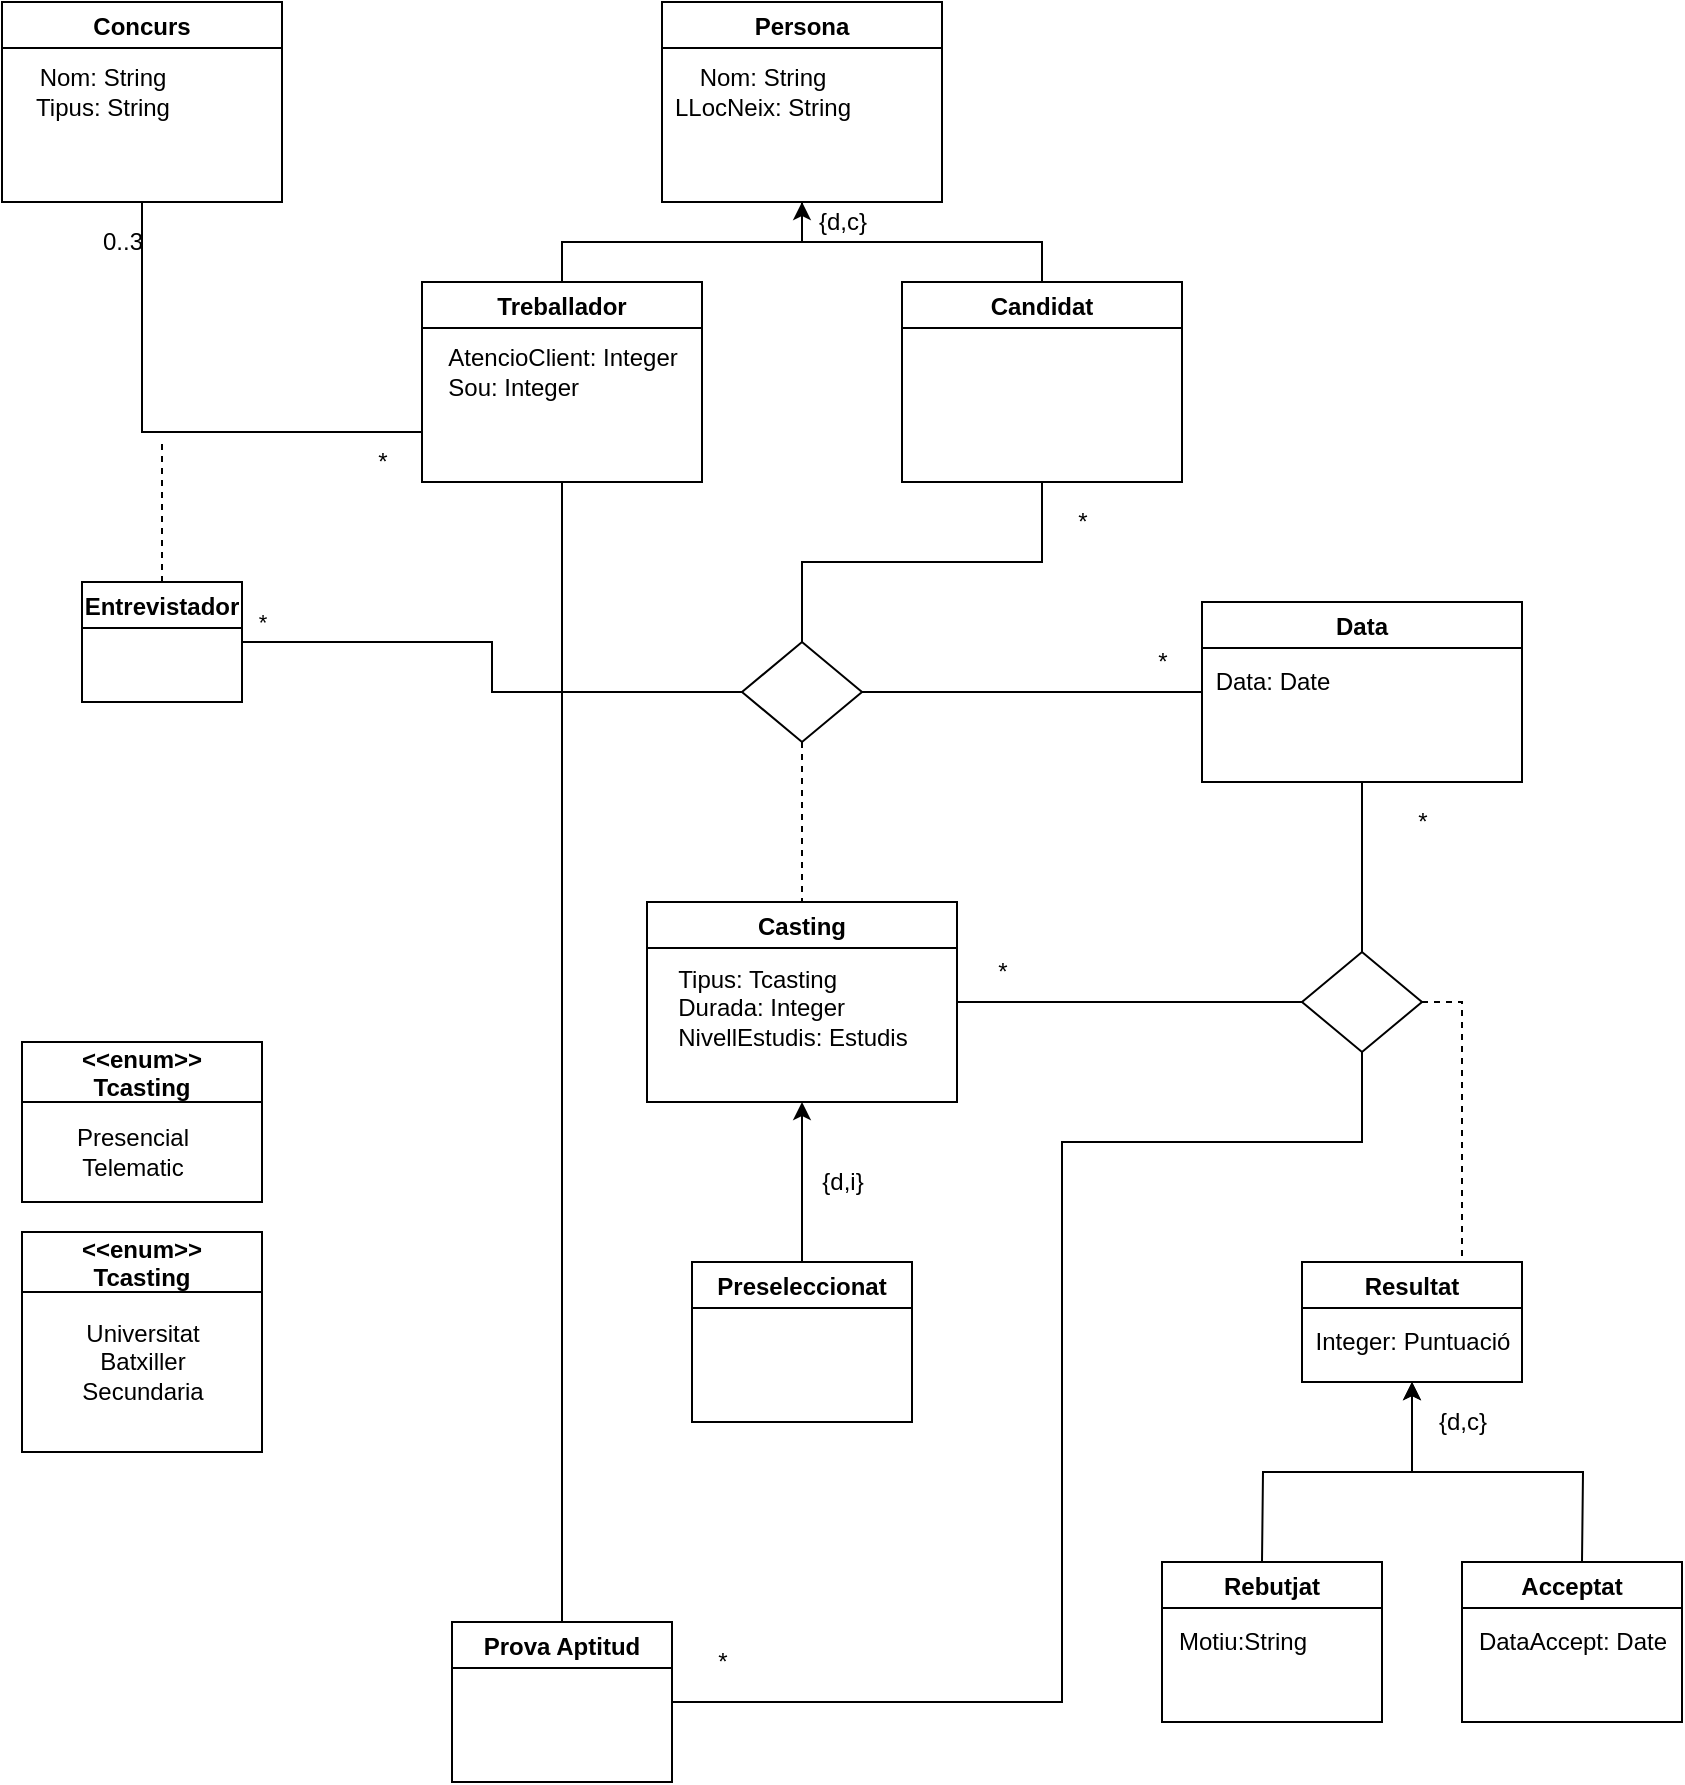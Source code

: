 <mxfile version="17.1.3" type="device"><diagram id="DX-T3Eyf4bjvWOuWtmWg" name="Page-1"><mxGraphModel dx="1422" dy="754" grid="1" gridSize="10" guides="1" tooltips="1" connect="1" arrows="1" fold="1" page="1" pageScale="1" pageWidth="850" pageHeight="1100" math="0" shadow="0"><root><mxCell id="0"/><mxCell id="1" parent="0"/><mxCell id="llkHtwb8STR6CKYb-x6o-57" style="edgeStyle=orthogonalEdgeStyle;rounded=0;orthogonalLoop=1;jettySize=auto;html=1;exitX=0.5;exitY=1;exitDx=0;exitDy=0;entryX=0;entryY=0.75;entryDx=0;entryDy=0;startArrow=none;startFill=0;endArrow=none;endFill=0;" edge="1" parent="1" source="llkHtwb8STR6CKYb-x6o-50" target="llkHtwb8STR6CKYb-x6o-55"><mxGeometry relative="1" as="geometry"/></mxCell><mxCell id="llkHtwb8STR6CKYb-x6o-50" value="Concurs" style="swimlane;" vertex="1" parent="1"><mxGeometry x="40" y="40" width="140" height="100" as="geometry"/></mxCell><mxCell id="llkHtwb8STR6CKYb-x6o-51" value="Nom: String&lt;br&gt;Tipus: String" style="text;html=1;align=center;verticalAlign=middle;resizable=0;points=[];autosize=1;strokeColor=none;fillColor=none;" vertex="1" parent="llkHtwb8STR6CKYb-x6o-50"><mxGeometry x="10" y="30" width="80" height="30" as="geometry"/></mxCell><mxCell id="llkHtwb8STR6CKYb-x6o-54" style="edgeStyle=orthogonalEdgeStyle;rounded=0;orthogonalLoop=1;jettySize=auto;html=1;exitX=0.5;exitY=1;exitDx=0;exitDy=0;startArrow=classic;startFill=1;endArrow=none;endFill=0;entryX=0.5;entryY=0;entryDx=0;entryDy=0;" edge="1" parent="1" source="llkHtwb8STR6CKYb-x6o-52" target="llkHtwb8STR6CKYb-x6o-55"><mxGeometry relative="1" as="geometry"><mxPoint x="330" y="200" as="targetPoint"/></mxGeometry></mxCell><mxCell id="llkHtwb8STR6CKYb-x6o-60" style="edgeStyle=orthogonalEdgeStyle;rounded=0;orthogonalLoop=1;jettySize=auto;html=1;exitX=0.5;exitY=1;exitDx=0;exitDy=0;startArrow=none;startFill=0;endArrow=none;endFill=0;entryX=0.5;entryY=0;entryDx=0;entryDy=0;" edge="1" parent="1" source="llkHtwb8STR6CKYb-x6o-52" target="llkHtwb8STR6CKYb-x6o-61"><mxGeometry relative="1" as="geometry"><mxPoint x="560" y="180" as="targetPoint"/></mxGeometry></mxCell><mxCell id="llkHtwb8STR6CKYb-x6o-52" value="Persona" style="swimlane;" vertex="1" parent="1"><mxGeometry x="370" y="40" width="140" height="100" as="geometry"/></mxCell><mxCell id="llkHtwb8STR6CKYb-x6o-53" value="Nom: String&lt;br&gt;LLocNeix: String" style="text;html=1;align=center;verticalAlign=middle;resizable=0;points=[];autosize=1;strokeColor=none;fillColor=none;" vertex="1" parent="llkHtwb8STR6CKYb-x6o-52"><mxGeometry y="30" width="100" height="30" as="geometry"/></mxCell><mxCell id="llkHtwb8STR6CKYb-x6o-86" style="edgeStyle=orthogonalEdgeStyle;rounded=0;orthogonalLoop=1;jettySize=auto;html=1;exitX=0.5;exitY=1;exitDx=0;exitDy=0;startArrow=none;startFill=0;endArrow=none;endFill=0;entryX=0.5;entryY=0;entryDx=0;entryDy=0;" edge="1" parent="1" source="llkHtwb8STR6CKYb-x6o-55" target="llkHtwb8STR6CKYb-x6o-92"><mxGeometry relative="1" as="geometry"><mxPoint x="290" y="856" as="targetPoint"/></mxGeometry></mxCell><mxCell id="llkHtwb8STR6CKYb-x6o-55" value="Treballador" style="swimlane;" vertex="1" parent="1"><mxGeometry x="250" y="180" width="140" height="100" as="geometry"/></mxCell><mxCell id="llkHtwb8STR6CKYb-x6o-56" value="&lt;div style=&quot;text-align: justify&quot;&gt;&lt;span&gt;AtencioClient: Integer&lt;/span&gt;&lt;/div&gt;&lt;div style=&quot;text-align: justify&quot;&gt;&lt;span&gt;Sou: Integer&lt;/span&gt;&lt;/div&gt;" style="text;html=1;align=center;verticalAlign=middle;resizable=0;points=[];autosize=1;strokeColor=none;fillColor=none;" vertex="1" parent="llkHtwb8STR6CKYb-x6o-55"><mxGeometry x="5" y="30" width="130" height="30" as="geometry"/></mxCell><mxCell id="llkHtwb8STR6CKYb-x6o-58" value="0..3" style="text;html=1;align=center;verticalAlign=middle;resizable=0;points=[];autosize=1;strokeColor=none;fillColor=none;" vertex="1" parent="1"><mxGeometry x="80" y="150" width="40" height="20" as="geometry"/></mxCell><mxCell id="llkHtwb8STR6CKYb-x6o-59" value="*" style="text;html=1;align=center;verticalAlign=middle;resizable=0;points=[];autosize=1;strokeColor=none;fillColor=none;" vertex="1" parent="1"><mxGeometry x="220" y="260" width="20" height="20" as="geometry"/></mxCell><mxCell id="llkHtwb8STR6CKYb-x6o-66" style="edgeStyle=orthogonalEdgeStyle;rounded=0;orthogonalLoop=1;jettySize=auto;html=1;exitX=0.5;exitY=1;exitDx=0;exitDy=0;entryX=0.5;entryY=0;entryDx=0;entryDy=0;startArrow=none;startFill=0;endArrow=none;endFill=0;" edge="1" parent="1" source="llkHtwb8STR6CKYb-x6o-61" target="llkHtwb8STR6CKYb-x6o-65"><mxGeometry relative="1" as="geometry"/></mxCell><mxCell id="llkHtwb8STR6CKYb-x6o-61" value="Candidat" style="swimlane;" vertex="1" parent="1"><mxGeometry x="490" y="180" width="140" height="100" as="geometry"/></mxCell><mxCell id="llkHtwb8STR6CKYb-x6o-64" style="edgeStyle=orthogonalEdgeStyle;rounded=0;orthogonalLoop=1;jettySize=auto;html=1;exitX=0.5;exitY=0;exitDx=0;exitDy=0;startArrow=none;startFill=0;endArrow=none;endFill=0;dashed=1;" edge="1" parent="1" source="llkHtwb8STR6CKYb-x6o-63"><mxGeometry relative="1" as="geometry"><mxPoint x="120" y="260" as="targetPoint"/></mxGeometry></mxCell><mxCell id="llkHtwb8STR6CKYb-x6o-67" style="edgeStyle=orthogonalEdgeStyle;rounded=0;orthogonalLoop=1;jettySize=auto;html=1;exitX=1;exitY=0.5;exitDx=0;exitDy=0;entryX=0;entryY=0.5;entryDx=0;entryDy=0;startArrow=none;startFill=0;endArrow=none;endFill=0;" edge="1" parent="1" source="llkHtwb8STR6CKYb-x6o-63" target="llkHtwb8STR6CKYb-x6o-65"><mxGeometry relative="1" as="geometry"/></mxCell><mxCell id="llkHtwb8STR6CKYb-x6o-107" value="*" style="edgeLabel;html=1;align=center;verticalAlign=middle;resizable=0;points=[];" vertex="1" connectable="0" parent="llkHtwb8STR6CKYb-x6o-67"><mxGeometry x="-0.651" y="9" relative="1" as="geometry"><mxPoint x="-38" y="-1" as="offset"/></mxGeometry></mxCell><mxCell id="llkHtwb8STR6CKYb-x6o-63" value="Entrevistador" style="swimlane;" vertex="1" parent="1"><mxGeometry x="80" y="330" width="80" height="60" as="geometry"/></mxCell><mxCell id="llkHtwb8STR6CKYb-x6o-68" style="edgeStyle=orthogonalEdgeStyle;rounded=0;orthogonalLoop=1;jettySize=auto;html=1;exitX=1;exitY=0.5;exitDx=0;exitDy=0;startArrow=none;startFill=0;endArrow=none;endFill=0;entryX=0;entryY=0.5;entryDx=0;entryDy=0;" edge="1" parent="1" source="llkHtwb8STR6CKYb-x6o-65" target="llkHtwb8STR6CKYb-x6o-69"><mxGeometry relative="1" as="geometry"><mxPoint x="660" y="385" as="targetPoint"/></mxGeometry></mxCell><mxCell id="llkHtwb8STR6CKYb-x6o-71" style="edgeStyle=orthogonalEdgeStyle;rounded=0;orthogonalLoop=1;jettySize=auto;html=1;exitX=0.5;exitY=1;exitDx=0;exitDy=0;startArrow=none;startFill=0;endArrow=none;endFill=0;entryX=0.5;entryY=0;entryDx=0;entryDy=0;dashed=1;" edge="1" parent="1" source="llkHtwb8STR6CKYb-x6o-65" target="llkHtwb8STR6CKYb-x6o-72"><mxGeometry relative="1" as="geometry"><mxPoint x="440" y="460" as="targetPoint"/></mxGeometry></mxCell><mxCell id="llkHtwb8STR6CKYb-x6o-65" value="" style="rhombus;whiteSpace=wrap;html=1;" vertex="1" parent="1"><mxGeometry x="410" y="360" width="60" height="50" as="geometry"/></mxCell><mxCell id="llkHtwb8STR6CKYb-x6o-83" style="edgeStyle=orthogonalEdgeStyle;rounded=0;orthogonalLoop=1;jettySize=auto;html=1;exitX=0.5;exitY=1;exitDx=0;exitDy=0;entryX=0.5;entryY=0;entryDx=0;entryDy=0;startArrow=none;startFill=0;endArrow=none;endFill=0;" edge="1" parent="1" source="llkHtwb8STR6CKYb-x6o-69" target="llkHtwb8STR6CKYb-x6o-81"><mxGeometry relative="1" as="geometry"/></mxCell><mxCell id="llkHtwb8STR6CKYb-x6o-69" value="Data" style="swimlane;" vertex="1" parent="1"><mxGeometry x="640" y="340" width="160" height="90" as="geometry"/></mxCell><mxCell id="llkHtwb8STR6CKYb-x6o-70" value="Data: Date" style="text;html=1;align=center;verticalAlign=middle;resizable=0;points=[];autosize=1;strokeColor=none;fillColor=none;" vertex="1" parent="llkHtwb8STR6CKYb-x6o-69"><mxGeometry y="30" width="70" height="20" as="geometry"/></mxCell><mxCell id="llkHtwb8STR6CKYb-x6o-78" style="edgeStyle=orthogonalEdgeStyle;rounded=0;orthogonalLoop=1;jettySize=auto;html=1;exitX=0.5;exitY=1;exitDx=0;exitDy=0;startArrow=classic;startFill=1;endArrow=none;endFill=0;entryX=0.5;entryY=0;entryDx=0;entryDy=0;" edge="1" parent="1" source="llkHtwb8STR6CKYb-x6o-72" target="llkHtwb8STR6CKYb-x6o-79"><mxGeometry relative="1" as="geometry"><mxPoint x="440" y="650" as="targetPoint"/></mxGeometry></mxCell><mxCell id="llkHtwb8STR6CKYb-x6o-84" style="edgeStyle=orthogonalEdgeStyle;rounded=0;orthogonalLoop=1;jettySize=auto;html=1;exitX=1;exitY=0.5;exitDx=0;exitDy=0;entryX=0;entryY=0.5;entryDx=0;entryDy=0;startArrow=none;startFill=0;endArrow=none;endFill=0;" edge="1" parent="1" source="llkHtwb8STR6CKYb-x6o-72" target="llkHtwb8STR6CKYb-x6o-81"><mxGeometry relative="1" as="geometry"/></mxCell><mxCell id="llkHtwb8STR6CKYb-x6o-72" value="Casting" style="swimlane;" vertex="1" parent="1"><mxGeometry x="362.5" y="490" width="155" height="100" as="geometry"/></mxCell><mxCell id="llkHtwb8STR6CKYb-x6o-73" value="&lt;div style=&quot;text-align: justify&quot;&gt;&lt;span&gt;Tipus: Tcasting&lt;/span&gt;&lt;/div&gt;&lt;div style=&quot;text-align: justify&quot;&gt;&lt;span&gt;Durada: Integer&lt;/span&gt;&lt;/div&gt;&lt;div style=&quot;text-align: justify&quot;&gt;&lt;span&gt;NivellEstudis: Estudis&lt;/span&gt;&lt;/div&gt;&lt;div style=&quot;text-align: justify&quot;&gt;&lt;span&gt;&lt;br&gt;&lt;/span&gt;&lt;/div&gt;" style="text;html=1;align=center;verticalAlign=middle;resizable=0;points=[];autosize=1;strokeColor=none;fillColor=none;" vertex="1" parent="llkHtwb8STR6CKYb-x6o-72"><mxGeometry x="7.5" y="30" width="130" height="60" as="geometry"/></mxCell><mxCell id="llkHtwb8STR6CKYb-x6o-74" value="&lt;&lt;enum&gt;&gt;&#10;Tcasting" style="swimlane;startSize=30;" vertex="1" parent="1"><mxGeometry x="50" y="560" width="120" height="80" as="geometry"/></mxCell><mxCell id="llkHtwb8STR6CKYb-x6o-75" value="Presencial&lt;br&gt;Telematic" style="text;html=1;align=center;verticalAlign=middle;resizable=0;points=[];autosize=1;strokeColor=none;fillColor=none;" vertex="1" parent="llkHtwb8STR6CKYb-x6o-74"><mxGeometry x="20" y="40" width="70" height="30" as="geometry"/></mxCell><mxCell id="llkHtwb8STR6CKYb-x6o-76" value="&lt;&lt;enum&gt;&gt;&#10;Tcasting" style="swimlane;startSize=30;" vertex="1" parent="1"><mxGeometry x="50" y="655" width="120" height="110" as="geometry"/></mxCell><mxCell id="llkHtwb8STR6CKYb-x6o-77" value="Universitat&lt;br&gt;Batxiller&lt;br&gt;Secundaria" style="text;html=1;align=center;verticalAlign=middle;resizable=0;points=[];autosize=1;strokeColor=none;fillColor=none;" vertex="1" parent="llkHtwb8STR6CKYb-x6o-76"><mxGeometry x="20" y="40" width="80" height="50" as="geometry"/></mxCell><mxCell id="llkHtwb8STR6CKYb-x6o-79" value="Preseleccionat" style="swimlane;" vertex="1" parent="1"><mxGeometry x="385" y="670" width="110" height="80" as="geometry"/></mxCell><mxCell id="llkHtwb8STR6CKYb-x6o-85" style="edgeStyle=orthogonalEdgeStyle;rounded=0;orthogonalLoop=1;jettySize=auto;html=1;exitX=0.5;exitY=1;exitDx=0;exitDy=0;startArrow=none;startFill=0;endArrow=none;endFill=0;entryX=1;entryY=0.5;entryDx=0;entryDy=0;" edge="1" parent="1" source="llkHtwb8STR6CKYb-x6o-81" target="llkHtwb8STR6CKYb-x6o-92"><mxGeometry relative="1" as="geometry"><mxPoint x="570" y="880" as="targetPoint"/><Array as="points"><mxPoint x="720" y="610"/><mxPoint x="570" y="610"/><mxPoint x="570" y="890"/></Array></mxGeometry></mxCell><mxCell id="llkHtwb8STR6CKYb-x6o-94" style="edgeStyle=orthogonalEdgeStyle;rounded=0;orthogonalLoop=1;jettySize=auto;html=1;exitX=1;exitY=0.5;exitDx=0;exitDy=0;entryX=0.5;entryY=0;entryDx=0;entryDy=0;startArrow=none;startFill=0;endArrow=none;endFill=0;dashed=1;" edge="1" parent="1" source="llkHtwb8STR6CKYb-x6o-81" target="llkHtwb8STR6CKYb-x6o-93"><mxGeometry relative="1" as="geometry"><Array as="points"><mxPoint x="770" y="540"/><mxPoint x="770" y="670"/></Array></mxGeometry></mxCell><mxCell id="llkHtwb8STR6CKYb-x6o-81" value="" style="rhombus;whiteSpace=wrap;html=1;" vertex="1" parent="1"><mxGeometry x="690" y="515" width="60" height="50" as="geometry"/></mxCell><mxCell id="llkHtwb8STR6CKYb-x6o-92" value="Prova Aptitud" style="swimlane;" vertex="1" parent="1"><mxGeometry x="265" y="850" width="110" height="80" as="geometry"/></mxCell><mxCell id="llkHtwb8STR6CKYb-x6o-95" style="edgeStyle=orthogonalEdgeStyle;rounded=0;orthogonalLoop=1;jettySize=auto;html=1;exitX=0.5;exitY=1;exitDx=0;exitDy=0;startArrow=classic;startFill=1;endArrow=none;endFill=0;" edge="1" parent="1" source="llkHtwb8STR6CKYb-x6o-93"><mxGeometry relative="1" as="geometry"><mxPoint x="670" y="820" as="targetPoint"/></mxGeometry></mxCell><mxCell id="llkHtwb8STR6CKYb-x6o-96" style="edgeStyle=orthogonalEdgeStyle;rounded=0;orthogonalLoop=1;jettySize=auto;html=1;exitX=0.5;exitY=1;exitDx=0;exitDy=0;startArrow=classic;startFill=1;endArrow=none;endFill=0;" edge="1" parent="1" source="llkHtwb8STR6CKYb-x6o-93"><mxGeometry relative="1" as="geometry"><mxPoint x="830" y="820" as="targetPoint"/></mxGeometry></mxCell><mxCell id="llkHtwb8STR6CKYb-x6o-93" value="Resultat" style="swimlane;" vertex="1" parent="1"><mxGeometry x="690" y="670" width="110" height="60" as="geometry"/></mxCell><mxCell id="llkHtwb8STR6CKYb-x6o-101" value="Integer: Puntuació" style="text;html=1;align=center;verticalAlign=middle;resizable=0;points=[];autosize=1;strokeColor=none;fillColor=none;" vertex="1" parent="llkHtwb8STR6CKYb-x6o-93"><mxGeometry y="30" width="110" height="20" as="geometry"/></mxCell><mxCell id="llkHtwb8STR6CKYb-x6o-97" value="Rebutjat" style="swimlane;" vertex="1" parent="1"><mxGeometry x="620" y="820" width="110" height="80" as="geometry"/></mxCell><mxCell id="llkHtwb8STR6CKYb-x6o-102" value="Motiu:String" style="text;html=1;align=center;verticalAlign=middle;resizable=0;points=[];autosize=1;strokeColor=none;fillColor=none;" vertex="1" parent="llkHtwb8STR6CKYb-x6o-97"><mxGeometry y="30" width="80" height="20" as="geometry"/></mxCell><mxCell id="llkHtwb8STR6CKYb-x6o-98" value="Acceptat" style="swimlane;" vertex="1" parent="1"><mxGeometry x="770" y="820" width="110" height="80" as="geometry"/></mxCell><mxCell id="llkHtwb8STR6CKYb-x6o-99" value="DataAccept: Date&lt;br&gt;" style="text;html=1;align=center;verticalAlign=middle;resizable=0;points=[];autosize=1;strokeColor=none;fillColor=none;" vertex="1" parent="llkHtwb8STR6CKYb-x6o-98"><mxGeometry y="30" width="110" height="20" as="geometry"/></mxCell><mxCell id="llkHtwb8STR6CKYb-x6o-103" value="{d,c}" style="text;html=1;align=center;verticalAlign=middle;resizable=0;points=[];autosize=1;strokeColor=none;fillColor=none;" vertex="1" parent="1"><mxGeometry x="440" y="140" width="40" height="20" as="geometry"/></mxCell><mxCell id="llkHtwb8STR6CKYb-x6o-104" value="{d,i}" style="text;html=1;align=center;verticalAlign=middle;resizable=0;points=[];autosize=1;strokeColor=none;fillColor=none;" vertex="1" parent="1"><mxGeometry x="440" y="620" width="40" height="20" as="geometry"/></mxCell><mxCell id="llkHtwb8STR6CKYb-x6o-105" value="{d,c}" style="text;html=1;align=center;verticalAlign=middle;resizable=0;points=[];autosize=1;strokeColor=none;fillColor=none;" vertex="1" parent="1"><mxGeometry x="750" y="740" width="40" height="20" as="geometry"/></mxCell><mxCell id="llkHtwb8STR6CKYb-x6o-108" value="*" style="text;html=1;align=center;verticalAlign=middle;resizable=0;points=[];autosize=1;strokeColor=none;fillColor=none;" vertex="1" parent="1"><mxGeometry x="570" y="290" width="20" height="20" as="geometry"/></mxCell><mxCell id="llkHtwb8STR6CKYb-x6o-109" value="*" style="text;html=1;align=center;verticalAlign=middle;resizable=0;points=[];autosize=1;strokeColor=none;fillColor=none;" vertex="1" parent="1"><mxGeometry x="610" y="360" width="20" height="20" as="geometry"/></mxCell><mxCell id="llkHtwb8STR6CKYb-x6o-110" value="*" style="text;html=1;align=center;verticalAlign=middle;resizable=0;points=[];autosize=1;strokeColor=none;fillColor=none;" vertex="1" parent="1"><mxGeometry x="530" y="515" width="20" height="20" as="geometry"/></mxCell><mxCell id="llkHtwb8STR6CKYb-x6o-111" value="*" style="text;html=1;align=center;verticalAlign=middle;resizable=0;points=[];autosize=1;strokeColor=none;fillColor=none;" vertex="1" parent="1"><mxGeometry x="740" y="440" width="20" height="20" as="geometry"/></mxCell><mxCell id="llkHtwb8STR6CKYb-x6o-112" value="*" style="text;html=1;align=center;verticalAlign=middle;resizable=0;points=[];autosize=1;strokeColor=none;fillColor=none;" vertex="1" parent="1"><mxGeometry x="390" y="860" width="20" height="20" as="geometry"/></mxCell></root></mxGraphModel></diagram></mxfile>
